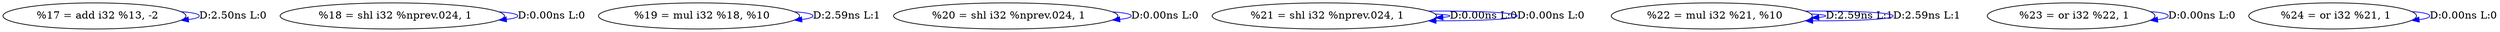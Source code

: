 digraph {
Node0x2ee13c0[label="  %17 = add i32 %13, -2"];
Node0x2ee13c0 -> Node0x2ee13c0[label="D:2.50ns L:0",color=blue];
Node0x2ee14a0[label="  %18 = shl i32 %nprev.024, 1"];
Node0x2ee14a0 -> Node0x2ee14a0[label="D:0.00ns L:0",color=blue];
Node0x2ee1580[label="  %19 = mul i32 %18, %10"];
Node0x2ee1580 -> Node0x2ee1580[label="D:2.59ns L:1",color=blue];
Node0x2ee1660[label="  %20 = shl i32 %nprev.024, 1"];
Node0x2ee1660 -> Node0x2ee1660[label="D:0.00ns L:0",color=blue];
Node0x2ee1740[label="  %21 = shl i32 %nprev.024, 1"];
Node0x2ee1740 -> Node0x2ee1740[label="D:0.00ns L:0",color=blue];
Node0x2ee1740 -> Node0x2ee1740[label="D:0.00ns L:0",color=blue];
Node0x2ee1820[label="  %22 = mul i32 %21, %10"];
Node0x2ee1820 -> Node0x2ee1820[label="D:2.59ns L:1",color=blue];
Node0x2ee1820 -> Node0x2ee1820[label="D:2.59ns L:1",color=blue];
Node0x2ee1900[label="  %23 = or i32 %22, 1"];
Node0x2ee1900 -> Node0x2ee1900[label="D:0.00ns L:0",color=blue];
Node0x2ee19e0[label="  %24 = or i32 %21, 1"];
Node0x2ee19e0 -> Node0x2ee19e0[label="D:0.00ns L:0",color=blue];
}
